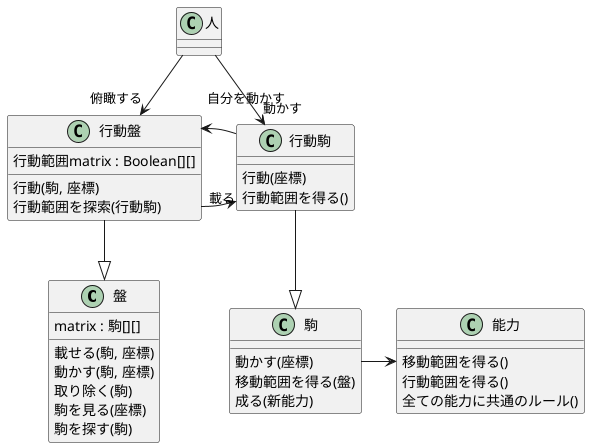 @startuml

class 盤{
matrix : 駒[][]
載せる(駒, 座標)
動かす(駒, 座標)
取り除く(駒)
駒を見る(座標)
駒を探す(駒)
}
class 駒{
動かす(座標)
移動範囲を得る(盤)
成る(新能力)
}
class 能力{
移動範囲を得る()
行動範囲を得る()
全ての能力に共通のルール()
}

class 行動駒{
行動(座標)
行動範囲を得る()
}
class 行動盤{
行動範囲matrix : Boolean[][]
行動(駒, 座標)
行動範囲を探索(行動駒)
}

行動盤 -> "載る" 行動駒
行動駒 --> "自分を動かす" 行動盤
駒 -right->  能力
人 -down-> "動かす" 行動駒
人 -down-> "俯瞰する" 行動盤
行動駒 -down-|>  駒
行動盤 -down-|>  盤

@enduml